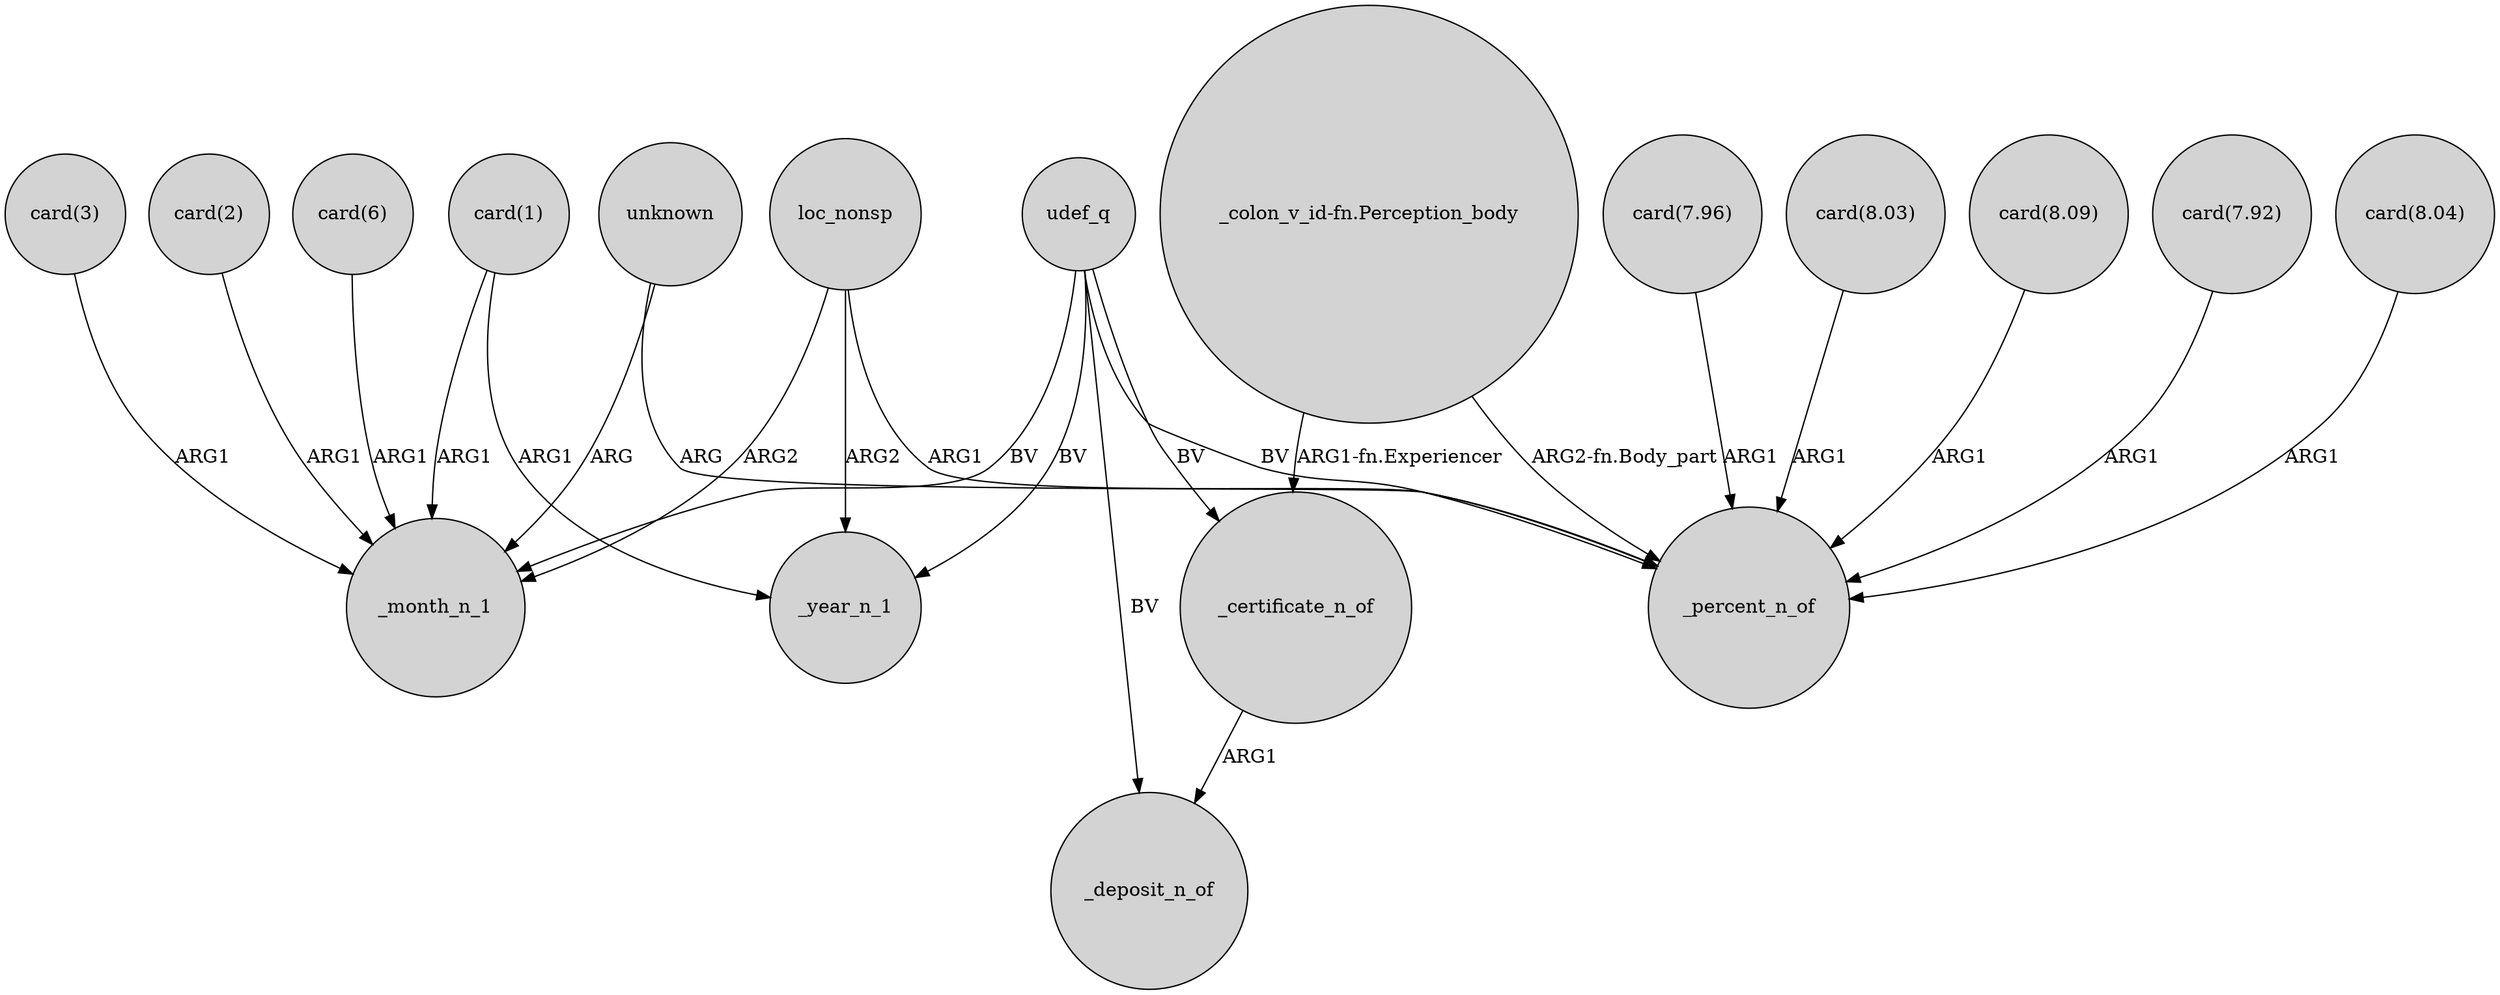 digraph {
	node [shape=circle style=filled]
	udef_q -> _month_n_1 [label=BV]
	"card(8.04)" -> _percent_n_of [label=ARG1]
	"card(1)" -> _year_n_1 [label=ARG1]
	"card(3)" -> _month_n_1 [label=ARG1]
	udef_q -> _certificate_n_of [label=BV]
	unknown -> _percent_n_of [label=ARG]
	loc_nonsp -> _year_n_1 [label=ARG2]
	"card(2)" -> _month_n_1 [label=ARG1]
	"_colon_v_id-fn.Perception_body" -> _percent_n_of [label="ARG2-fn.Body_part"]
	loc_nonsp -> _month_n_1 [label=ARG2]
	"card(1)" -> _month_n_1 [label=ARG1]
	"_colon_v_id-fn.Perception_body" -> _certificate_n_of [label="ARG1-fn.Experiencer"]
	"card(7.96)" -> _percent_n_of [label=ARG1]
	udef_q -> _percent_n_of [label=BV]
	"card(8.03)" -> _percent_n_of [label=ARG1]
	udef_q -> _year_n_1 [label=BV]
	"card(8.09)" -> _percent_n_of [label=ARG1]
	"card(7.92)" -> _percent_n_of [label=ARG1]
	loc_nonsp -> _percent_n_of [label=ARG1]
	"card(6)" -> _month_n_1 [label=ARG1]
	_certificate_n_of -> _deposit_n_of [label=ARG1]
	udef_q -> _deposit_n_of [label=BV]
	unknown -> _month_n_1 [label=ARG]
}
